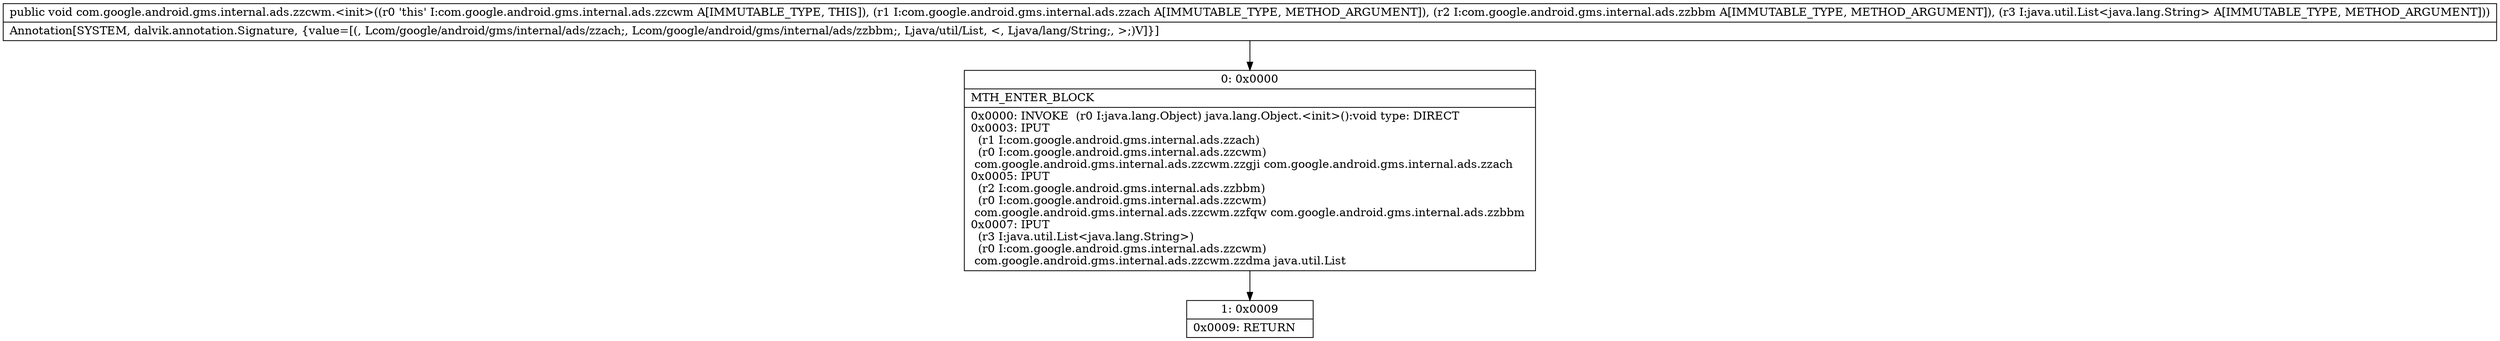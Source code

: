 digraph "CFG forcom.google.android.gms.internal.ads.zzcwm.\<init\>(Lcom\/google\/android\/gms\/internal\/ads\/zzach;Lcom\/google\/android\/gms\/internal\/ads\/zzbbm;Ljava\/util\/List;)V" {
Node_0 [shape=record,label="{0\:\ 0x0000|MTH_ENTER_BLOCK\l|0x0000: INVOKE  (r0 I:java.lang.Object) java.lang.Object.\<init\>():void type: DIRECT \l0x0003: IPUT  \l  (r1 I:com.google.android.gms.internal.ads.zzach)\l  (r0 I:com.google.android.gms.internal.ads.zzcwm)\l com.google.android.gms.internal.ads.zzcwm.zzgji com.google.android.gms.internal.ads.zzach \l0x0005: IPUT  \l  (r2 I:com.google.android.gms.internal.ads.zzbbm)\l  (r0 I:com.google.android.gms.internal.ads.zzcwm)\l com.google.android.gms.internal.ads.zzcwm.zzfqw com.google.android.gms.internal.ads.zzbbm \l0x0007: IPUT  \l  (r3 I:java.util.List\<java.lang.String\>)\l  (r0 I:com.google.android.gms.internal.ads.zzcwm)\l com.google.android.gms.internal.ads.zzcwm.zzdma java.util.List \l}"];
Node_1 [shape=record,label="{1\:\ 0x0009|0x0009: RETURN   \l}"];
MethodNode[shape=record,label="{public void com.google.android.gms.internal.ads.zzcwm.\<init\>((r0 'this' I:com.google.android.gms.internal.ads.zzcwm A[IMMUTABLE_TYPE, THIS]), (r1 I:com.google.android.gms.internal.ads.zzach A[IMMUTABLE_TYPE, METHOD_ARGUMENT]), (r2 I:com.google.android.gms.internal.ads.zzbbm A[IMMUTABLE_TYPE, METHOD_ARGUMENT]), (r3 I:java.util.List\<java.lang.String\> A[IMMUTABLE_TYPE, METHOD_ARGUMENT]))  | Annotation[SYSTEM, dalvik.annotation.Signature, \{value=[(, Lcom\/google\/android\/gms\/internal\/ads\/zzach;, Lcom\/google\/android\/gms\/internal\/ads\/zzbbm;, Ljava\/util\/List, \<, Ljava\/lang\/String;, \>;)V]\}]\l}"];
MethodNode -> Node_0;
Node_0 -> Node_1;
}

